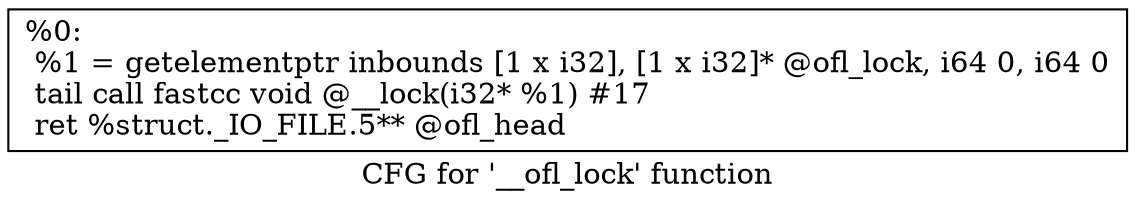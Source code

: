 digraph "CFG for '__ofl_lock' function" {
	label="CFG for '__ofl_lock' function";

	Node0x1064910 [shape=record,label="{%0:\l  %1 = getelementptr inbounds [1 x i32], [1 x i32]* @ofl_lock, i64 0, i64 0\l  tail call fastcc void @__lock(i32* %1) #17\l  ret %struct._IO_FILE.5** @ofl_head\l}"];
}
